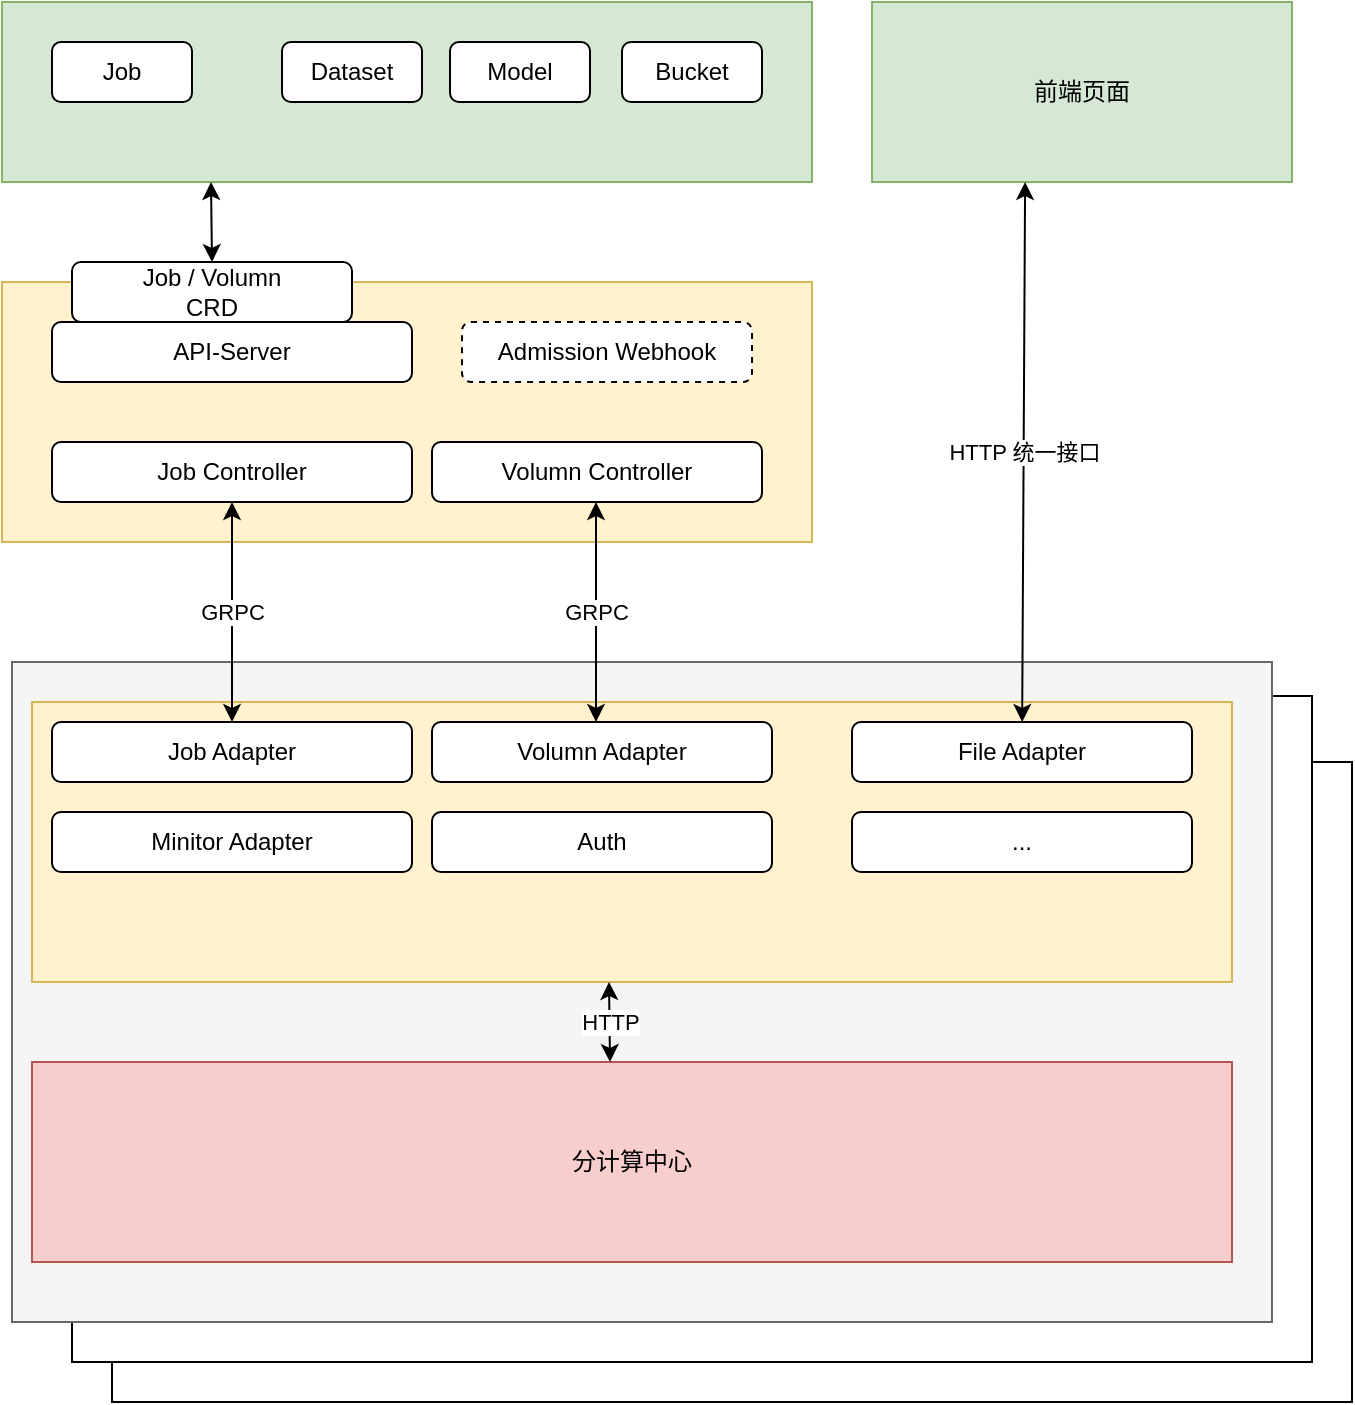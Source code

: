 <mxfile version="21.2.1" type="github">
  <diagram name="第 1 页" id="nnTXE8aStebGgGXZ9mRK">
    <mxGraphModel dx="1434" dy="756" grid="1" gridSize="10" guides="1" tooltips="1" connect="1" arrows="1" fold="1" page="1" pageScale="1" pageWidth="827" pageHeight="1169" math="0" shadow="0">
      <root>
        <mxCell id="0" />
        <mxCell id="1" parent="0" />
        <mxCell id="JSkaB0sRVsXYAGX4xq3C-35" value="" style="rounded=0;whiteSpace=wrap;html=1;" vertex="1" parent="1">
          <mxGeometry x="130" y="450" width="620" height="320" as="geometry" />
        </mxCell>
        <mxCell id="JSkaB0sRVsXYAGX4xq3C-34" value="" style="rounded=0;whiteSpace=wrap;html=1;" vertex="1" parent="1">
          <mxGeometry x="110" y="417" width="620" height="333" as="geometry" />
        </mxCell>
        <mxCell id="JSkaB0sRVsXYAGX4xq3C-24" value="" style="rounded=0;whiteSpace=wrap;html=1;glass=0;shadow=0;fillColor=#f5f5f5;fontColor=#333333;strokeColor=#666666;" vertex="1" parent="1">
          <mxGeometry x="80" y="400" width="630" height="330" as="geometry" />
        </mxCell>
        <mxCell id="JSkaB0sRVsXYAGX4xq3C-1" value="" style="rounded=0;whiteSpace=wrap;html=1;glass=0;shadow=0;fillColor=#d5e8d4;strokeColor=#82b366;" vertex="1" parent="1">
          <mxGeometry x="75" y="70" width="405" height="90" as="geometry" />
        </mxCell>
        <mxCell id="JSkaB0sRVsXYAGX4xq3C-8" value="" style="rounded=0;whiteSpace=wrap;html=1;glass=0;shadow=0;fillColor=#fff2cc;strokeColor=#d6b656;" vertex="1" parent="1">
          <mxGeometry x="75" y="210" width="405" height="130" as="geometry" />
        </mxCell>
        <mxCell id="JSkaB0sRVsXYAGX4xq3C-9" value="" style="rounded=0;whiteSpace=wrap;html=1;glass=0;shadow=0;fillColor=#fff2cc;strokeColor=#d6b656;" vertex="1" parent="1">
          <mxGeometry x="90" y="420" width="600" height="140" as="geometry" />
        </mxCell>
        <mxCell id="JSkaB0sRVsXYAGX4xq3C-10" value="Job" style="rounded=1;whiteSpace=wrap;html=1;" vertex="1" parent="1">
          <mxGeometry x="100" y="90" width="70" height="30" as="geometry" />
        </mxCell>
        <mxCell id="JSkaB0sRVsXYAGX4xq3C-12" value="Model" style="rounded=1;whiteSpace=wrap;html=1;" vertex="1" parent="1">
          <mxGeometry x="299" y="90" width="70" height="30" as="geometry" />
        </mxCell>
        <mxCell id="JSkaB0sRVsXYAGX4xq3C-13" value="API-Server" style="rounded=1;whiteSpace=wrap;html=1;" vertex="1" parent="1">
          <mxGeometry x="100" y="230" width="180" height="30" as="geometry" />
        </mxCell>
        <mxCell id="JSkaB0sRVsXYAGX4xq3C-14" value="Admission Webhook" style="rounded=1;whiteSpace=wrap;html=1;dashed=1;" vertex="1" parent="1">
          <mxGeometry x="305" y="230" width="145" height="30" as="geometry" />
        </mxCell>
        <mxCell id="JSkaB0sRVsXYAGX4xq3C-16" value="Job Controller" style="rounded=1;whiteSpace=wrap;html=1;" vertex="1" parent="1">
          <mxGeometry x="100" y="290" width="180" height="30" as="geometry" />
        </mxCell>
        <mxCell id="JSkaB0sRVsXYAGX4xq3C-17" value="Bucket" style="rounded=1;whiteSpace=wrap;html=1;" vertex="1" parent="1">
          <mxGeometry x="385" y="90" width="70" height="30" as="geometry" />
        </mxCell>
        <mxCell id="JSkaB0sRVsXYAGX4xq3C-18" value="Volumn Controller" style="rounded=1;whiteSpace=wrap;html=1;" vertex="1" parent="1">
          <mxGeometry x="290" y="290" width="165" height="30" as="geometry" />
        </mxCell>
        <mxCell id="JSkaB0sRVsXYAGX4xq3C-19" value="Job Adapter" style="rounded=1;whiteSpace=wrap;html=1;" vertex="1" parent="1">
          <mxGeometry x="100" y="430" width="180" height="30" as="geometry" />
        </mxCell>
        <mxCell id="JSkaB0sRVsXYAGX4xq3C-20" value="Volumn Adapter" style="rounded=1;whiteSpace=wrap;html=1;" vertex="1" parent="1">
          <mxGeometry x="290" y="430" width="170" height="30" as="geometry" />
        </mxCell>
        <mxCell id="JSkaB0sRVsXYAGX4xq3C-21" value="File Adapter" style="rounded=1;whiteSpace=wrap;html=1;" vertex="1" parent="1">
          <mxGeometry x="500" y="430" width="170" height="30" as="geometry" />
        </mxCell>
        <mxCell id="JSkaB0sRVsXYAGX4xq3C-22" value="Minitor Adapter" style="rounded=1;whiteSpace=wrap;html=1;" vertex="1" parent="1">
          <mxGeometry x="100" y="475" width="180" height="30" as="geometry" />
        </mxCell>
        <mxCell id="JSkaB0sRVsXYAGX4xq3C-23" value="Auth" style="rounded=1;whiteSpace=wrap;html=1;" vertex="1" parent="1">
          <mxGeometry x="290" y="475" width="170" height="30" as="geometry" />
        </mxCell>
        <mxCell id="JSkaB0sRVsXYAGX4xq3C-33" value="分计算中心" style="rounded=0;whiteSpace=wrap;html=1;fillColor=#f8cecc;strokeColor=#b85450;" vertex="1" parent="1">
          <mxGeometry x="90" y="600" width="600" height="100" as="geometry" />
        </mxCell>
        <mxCell id="JSkaB0sRVsXYAGX4xq3C-40" value="Job / Volumn&lt;br&gt;CRD" style="rounded=1;whiteSpace=wrap;html=1;" vertex="1" parent="1">
          <mxGeometry x="110" y="200" width="140" height="30" as="geometry" />
        </mxCell>
        <mxCell id="JSkaB0sRVsXYAGX4xq3C-45" value="GRPC" style="endArrow=classic;startArrow=classic;html=1;rounded=0;exitX=0.5;exitY=0;exitDx=0;exitDy=0;" edge="1" parent="1" source="JSkaB0sRVsXYAGX4xq3C-19">
          <mxGeometry width="50" height="50" relative="1" as="geometry">
            <mxPoint x="189.5" y="380" as="sourcePoint" />
            <mxPoint x="190" y="320" as="targetPoint" />
          </mxGeometry>
        </mxCell>
        <mxCell id="JSkaB0sRVsXYAGX4xq3C-46" value="GRPC" style="endArrow=classic;startArrow=classic;html=1;rounded=0;exitX=0.5;exitY=0;exitDx=0;exitDy=0;" edge="1" parent="1">
          <mxGeometry width="50" height="50" relative="1" as="geometry">
            <mxPoint x="372" y="430" as="sourcePoint" />
            <mxPoint x="372" y="320" as="targetPoint" />
          </mxGeometry>
        </mxCell>
        <mxCell id="JSkaB0sRVsXYAGX4xq3C-47" value="HTTP" style="endArrow=classic;startArrow=classic;html=1;rounded=0;" edge="1" parent="1">
          <mxGeometry x="-0.0" width="50" height="50" relative="1" as="geometry">
            <mxPoint x="379" y="600" as="sourcePoint" />
            <mxPoint x="378.5" y="560" as="targetPoint" />
            <mxPoint as="offset" />
          </mxGeometry>
        </mxCell>
        <mxCell id="JSkaB0sRVsXYAGX4xq3C-49" value="Dataset" style="rounded=1;whiteSpace=wrap;html=1;" vertex="1" parent="1">
          <mxGeometry x="215" y="90" width="70" height="30" as="geometry" />
        </mxCell>
        <mxCell id="JSkaB0sRVsXYAGX4xq3C-50" value="前端页面" style="rounded=0;whiteSpace=wrap;html=1;glass=0;shadow=0;fillColor=#d5e8d4;strokeColor=#82b366;" vertex="1" parent="1">
          <mxGeometry x="510" y="70" width="210" height="90" as="geometry" />
        </mxCell>
        <mxCell id="JSkaB0sRVsXYAGX4xq3C-51" value="HTTP 统一接口" style="endArrow=classic;startArrow=classic;html=1;rounded=0;" edge="1" parent="1" source="JSkaB0sRVsXYAGX4xq3C-21">
          <mxGeometry width="50" height="50" relative="1" as="geometry">
            <mxPoint x="586.553" y="270" as="sourcePoint" />
            <mxPoint x="586.553" y="160" as="targetPoint" />
          </mxGeometry>
        </mxCell>
        <mxCell id="JSkaB0sRVsXYAGX4xq3C-52" value="..." style="rounded=1;whiteSpace=wrap;html=1;" vertex="1" parent="1">
          <mxGeometry x="500" y="475" width="170" height="30" as="geometry" />
        </mxCell>
        <mxCell id="JSkaB0sRVsXYAGX4xq3C-54" value="" style="endArrow=classic;startArrow=classic;html=1;rounded=0;" edge="1" parent="1">
          <mxGeometry width="50" height="50" relative="1" as="geometry">
            <mxPoint x="180" y="200" as="sourcePoint" />
            <mxPoint x="179.5" y="160" as="targetPoint" />
          </mxGeometry>
        </mxCell>
      </root>
    </mxGraphModel>
  </diagram>
</mxfile>
